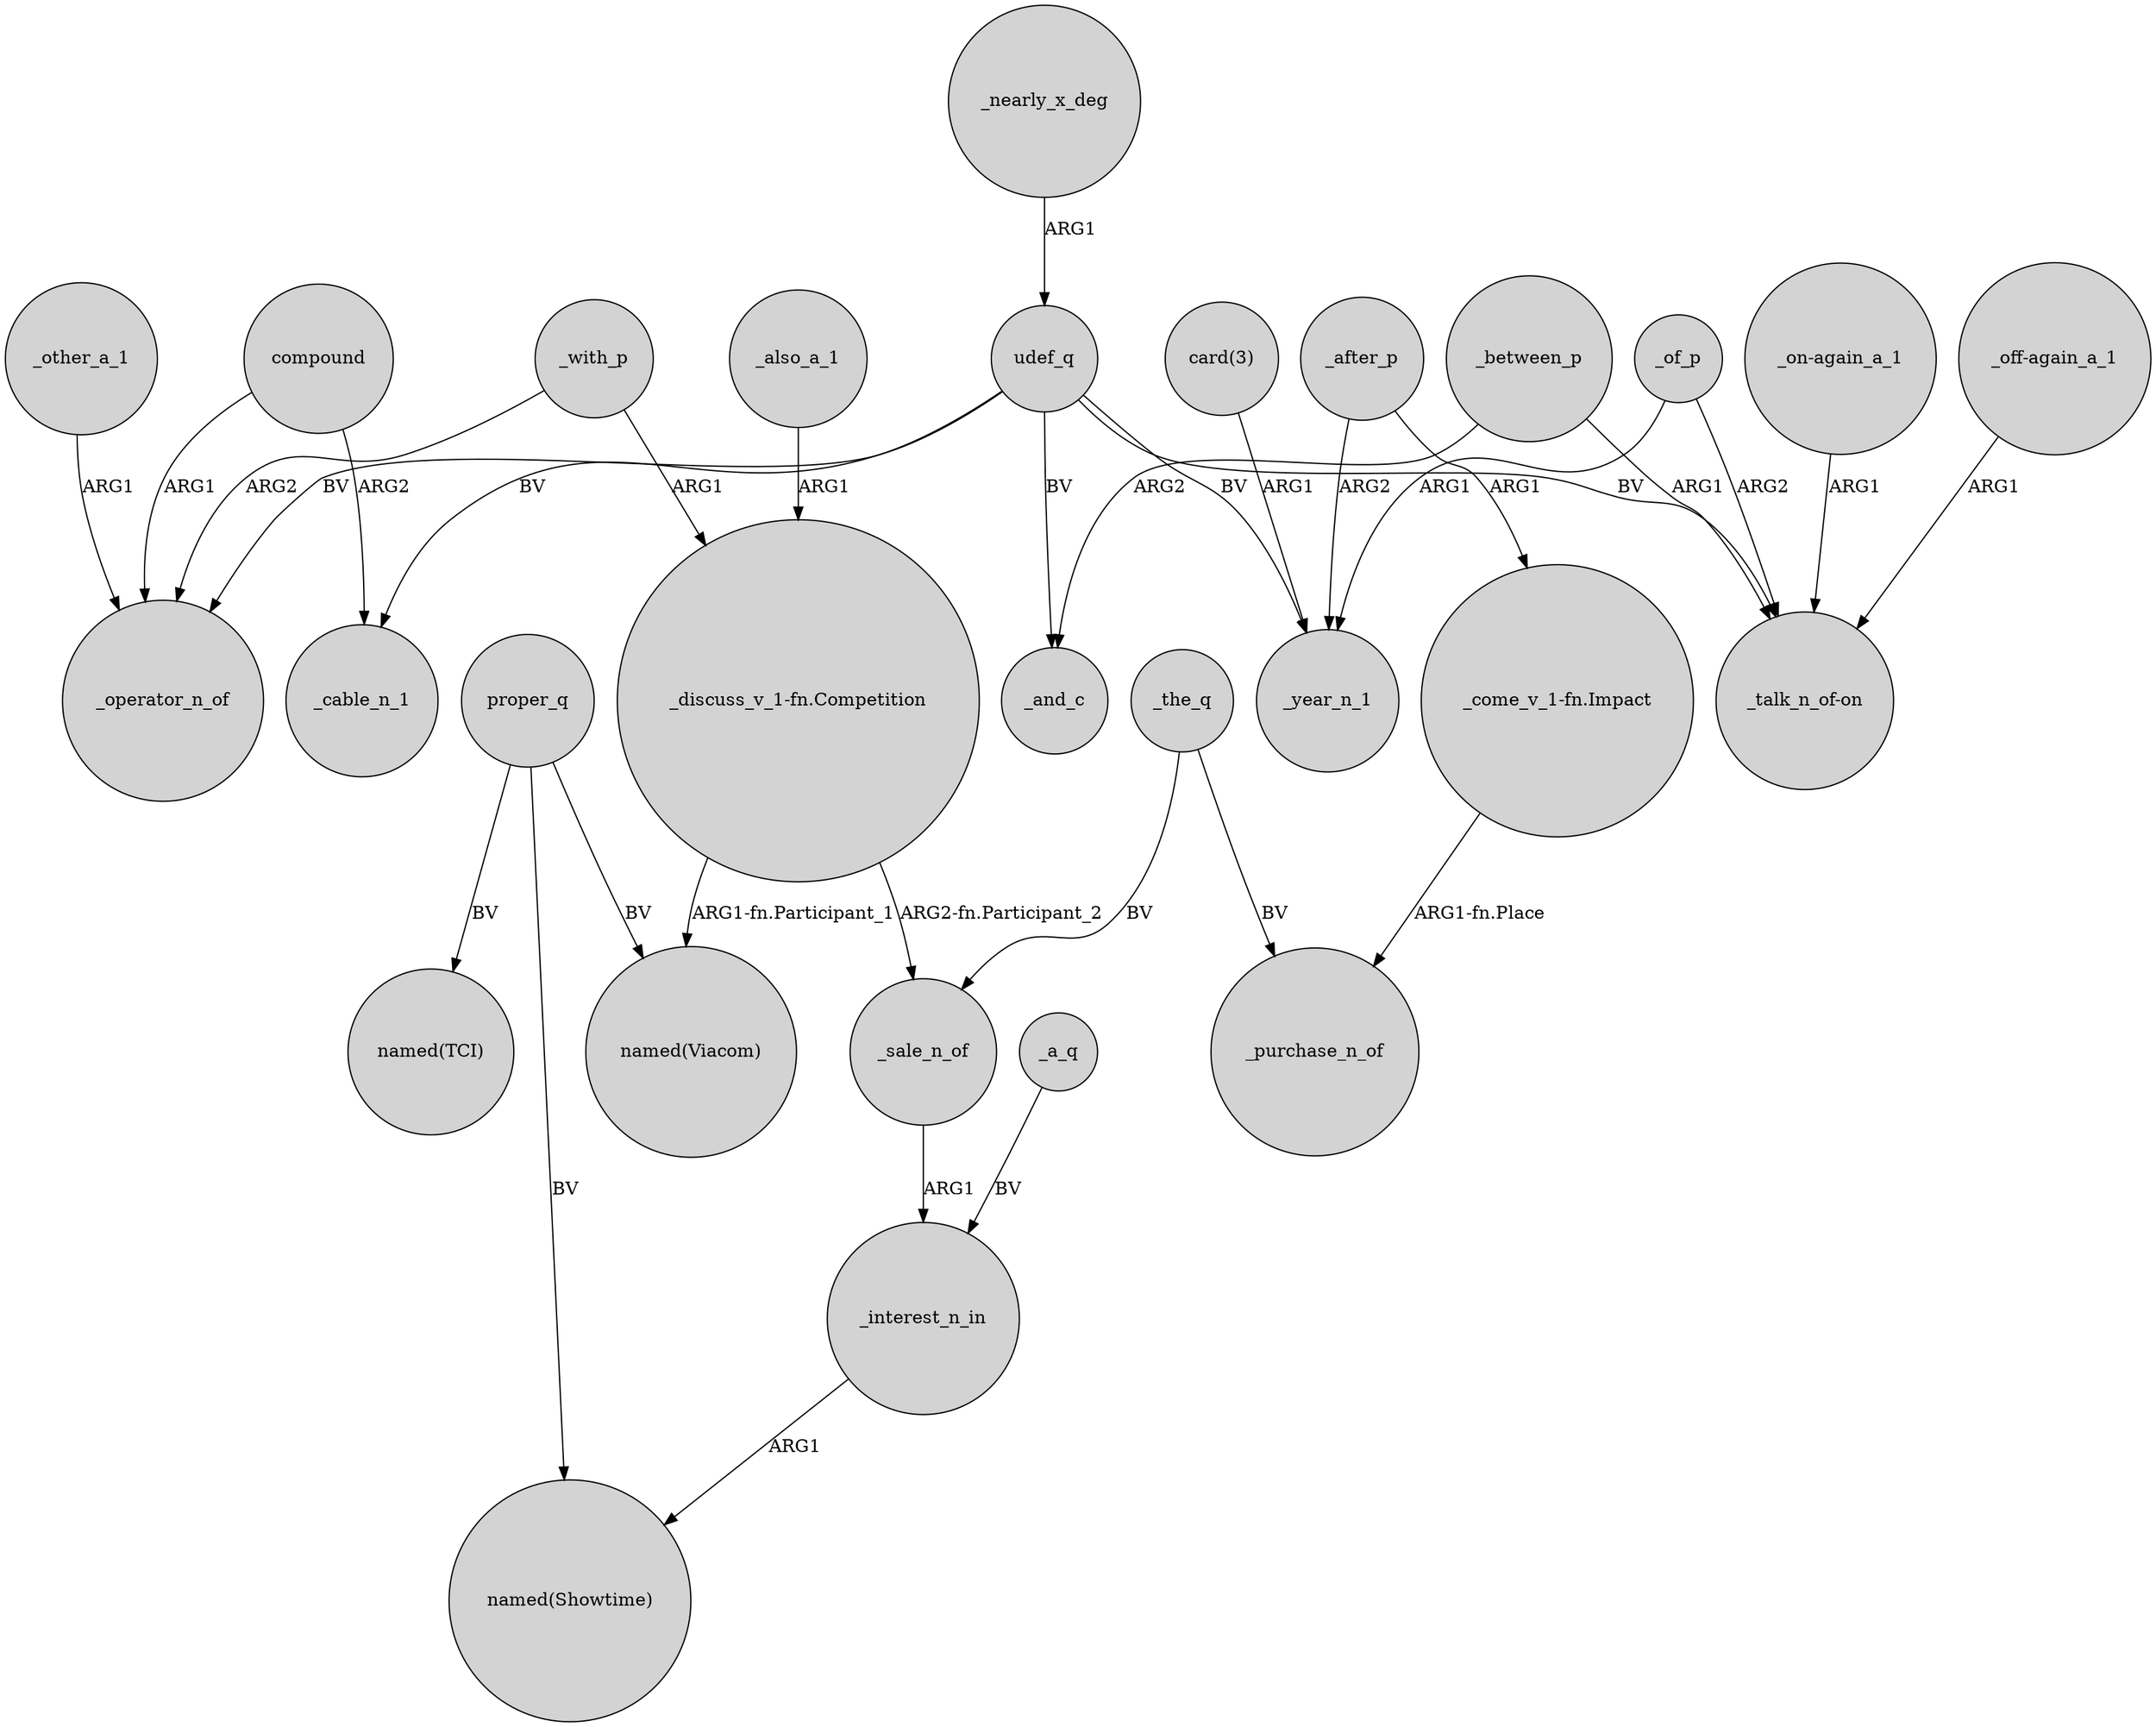 digraph {
	node [shape=circle style=filled]
	_between_p -> "_talk_n_of-on" [label=ARG1]
	"_on-again_a_1" -> "_talk_n_of-on" [label=ARG1]
	proper_q -> "named(TCI)" [label=BV]
	compound -> _cable_n_1 [label=ARG2]
	_also_a_1 -> "_discuss_v_1-fn.Competition" [label=ARG1]
	proper_q -> "named(Showtime)" [label=BV]
	_a_q -> _interest_n_in [label=BV]
	_sale_n_of -> _interest_n_in [label=ARG1]
	"_discuss_v_1-fn.Competition" -> _sale_n_of [label="ARG2-fn.Participant_2"]
	_after_p -> _year_n_1 [label=ARG2]
	udef_q -> _and_c [label=BV]
	"card(3)" -> _year_n_1 [label=ARG1]
	_other_a_1 -> _operator_n_of [label=ARG1]
	_after_p -> "_come_v_1-fn.Impact" [label=ARG1]
	"_off-again_a_1" -> "_talk_n_of-on" [label=ARG1]
	_of_p -> _year_n_1 [label=ARG1]
	_the_q -> _purchase_n_of [label=BV]
	_interest_n_in -> "named(Showtime)" [label=ARG1]
	_with_p -> "_discuss_v_1-fn.Competition" [label=ARG1]
	_with_p -> _operator_n_of [label=ARG2]
	"_discuss_v_1-fn.Competition" -> "named(Viacom)" [label="ARG1-fn.Participant_1"]
	proper_q -> "named(Viacom)" [label=BV]
	_of_p -> "_talk_n_of-on" [label=ARG2]
	udef_q -> _year_n_1 [label=BV]
	"_come_v_1-fn.Impact" -> _purchase_n_of [label="ARG1-fn.Place"]
	_nearly_x_deg -> udef_q [label=ARG1]
	udef_q -> _cable_n_1 [label=BV]
	udef_q -> _operator_n_of [label=BV]
	_the_q -> _sale_n_of [label=BV]
	compound -> _operator_n_of [label=ARG1]
	udef_q -> "_talk_n_of-on" [label=BV]
	_between_p -> _and_c [label=ARG2]
}
